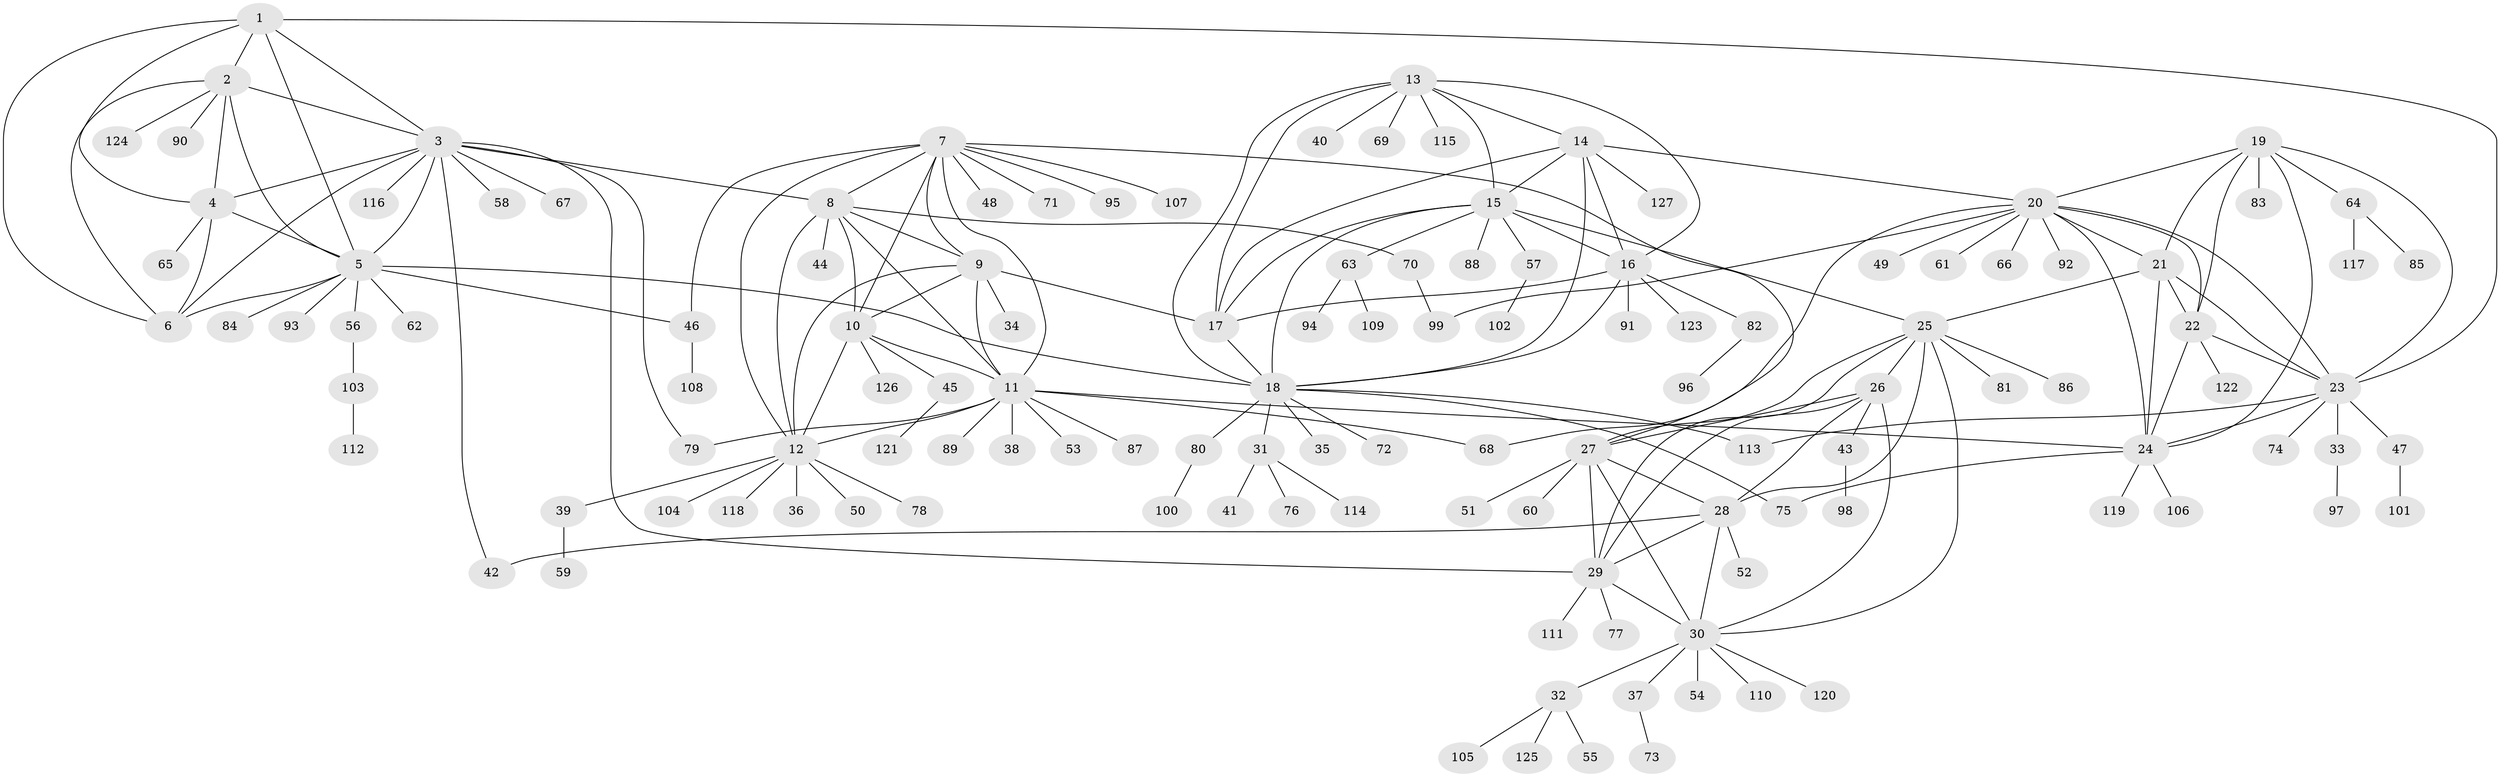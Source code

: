 // coarse degree distribution, {6: 0.05263157894736842, 9: 0.021052631578947368, 10: 0.021052631578947368, 3: 0.021052631578947368, 8: 0.05263157894736842, 11: 0.031578947368421054, 7: 0.021052631578947368, 14: 0.010526315789473684, 4: 0.010526315789473684, 5: 0.010526315789473684, 1: 0.6526315789473685, 2: 0.09473684210526316}
// Generated by graph-tools (version 1.1) at 2025/52/02/27/25 19:52:16]
// undirected, 127 vertices, 189 edges
graph export_dot {
graph [start="1"]
  node [color=gray90,style=filled];
  1;
  2;
  3;
  4;
  5;
  6;
  7;
  8;
  9;
  10;
  11;
  12;
  13;
  14;
  15;
  16;
  17;
  18;
  19;
  20;
  21;
  22;
  23;
  24;
  25;
  26;
  27;
  28;
  29;
  30;
  31;
  32;
  33;
  34;
  35;
  36;
  37;
  38;
  39;
  40;
  41;
  42;
  43;
  44;
  45;
  46;
  47;
  48;
  49;
  50;
  51;
  52;
  53;
  54;
  55;
  56;
  57;
  58;
  59;
  60;
  61;
  62;
  63;
  64;
  65;
  66;
  67;
  68;
  69;
  70;
  71;
  72;
  73;
  74;
  75;
  76;
  77;
  78;
  79;
  80;
  81;
  82;
  83;
  84;
  85;
  86;
  87;
  88;
  89;
  90;
  91;
  92;
  93;
  94;
  95;
  96;
  97;
  98;
  99;
  100;
  101;
  102;
  103;
  104;
  105;
  106;
  107;
  108;
  109;
  110;
  111;
  112;
  113;
  114;
  115;
  116;
  117;
  118;
  119;
  120;
  121;
  122;
  123;
  124;
  125;
  126;
  127;
  1 -- 2;
  1 -- 3;
  1 -- 4;
  1 -- 5;
  1 -- 6;
  1 -- 23;
  2 -- 3;
  2 -- 4;
  2 -- 5;
  2 -- 6;
  2 -- 90;
  2 -- 124;
  3 -- 4;
  3 -- 5;
  3 -- 6;
  3 -- 8;
  3 -- 29;
  3 -- 42;
  3 -- 58;
  3 -- 67;
  3 -- 79;
  3 -- 116;
  4 -- 5;
  4 -- 6;
  4 -- 65;
  5 -- 6;
  5 -- 18;
  5 -- 46;
  5 -- 56;
  5 -- 62;
  5 -- 84;
  5 -- 93;
  7 -- 8;
  7 -- 9;
  7 -- 10;
  7 -- 11;
  7 -- 12;
  7 -- 27;
  7 -- 46;
  7 -- 48;
  7 -- 71;
  7 -- 95;
  7 -- 107;
  8 -- 9;
  8 -- 10;
  8 -- 11;
  8 -- 12;
  8 -- 44;
  8 -- 70;
  9 -- 10;
  9 -- 11;
  9 -- 12;
  9 -- 17;
  9 -- 34;
  10 -- 11;
  10 -- 12;
  10 -- 45;
  10 -- 126;
  11 -- 12;
  11 -- 24;
  11 -- 38;
  11 -- 53;
  11 -- 68;
  11 -- 79;
  11 -- 87;
  11 -- 89;
  12 -- 36;
  12 -- 39;
  12 -- 50;
  12 -- 78;
  12 -- 104;
  12 -- 118;
  13 -- 14;
  13 -- 15;
  13 -- 16;
  13 -- 17;
  13 -- 18;
  13 -- 40;
  13 -- 69;
  13 -- 115;
  14 -- 15;
  14 -- 16;
  14 -- 17;
  14 -- 18;
  14 -- 20;
  14 -- 127;
  15 -- 16;
  15 -- 17;
  15 -- 18;
  15 -- 25;
  15 -- 57;
  15 -- 63;
  15 -- 88;
  16 -- 17;
  16 -- 18;
  16 -- 82;
  16 -- 91;
  16 -- 123;
  17 -- 18;
  18 -- 31;
  18 -- 35;
  18 -- 72;
  18 -- 75;
  18 -- 80;
  18 -- 113;
  19 -- 20;
  19 -- 21;
  19 -- 22;
  19 -- 23;
  19 -- 24;
  19 -- 64;
  19 -- 83;
  20 -- 21;
  20 -- 22;
  20 -- 23;
  20 -- 24;
  20 -- 49;
  20 -- 61;
  20 -- 66;
  20 -- 68;
  20 -- 92;
  20 -- 99;
  21 -- 22;
  21 -- 23;
  21 -- 24;
  21 -- 25;
  22 -- 23;
  22 -- 24;
  22 -- 122;
  23 -- 24;
  23 -- 33;
  23 -- 47;
  23 -- 74;
  23 -- 113;
  24 -- 75;
  24 -- 106;
  24 -- 119;
  25 -- 26;
  25 -- 27;
  25 -- 28;
  25 -- 29;
  25 -- 30;
  25 -- 81;
  25 -- 86;
  26 -- 27;
  26 -- 28;
  26 -- 29;
  26 -- 30;
  26 -- 43;
  27 -- 28;
  27 -- 29;
  27 -- 30;
  27 -- 51;
  27 -- 60;
  28 -- 29;
  28 -- 30;
  28 -- 42;
  28 -- 52;
  29 -- 30;
  29 -- 77;
  29 -- 111;
  30 -- 32;
  30 -- 37;
  30 -- 54;
  30 -- 110;
  30 -- 120;
  31 -- 41;
  31 -- 76;
  31 -- 114;
  32 -- 55;
  32 -- 105;
  32 -- 125;
  33 -- 97;
  37 -- 73;
  39 -- 59;
  43 -- 98;
  45 -- 121;
  46 -- 108;
  47 -- 101;
  56 -- 103;
  57 -- 102;
  63 -- 94;
  63 -- 109;
  64 -- 85;
  64 -- 117;
  70 -- 99;
  80 -- 100;
  82 -- 96;
  103 -- 112;
}
